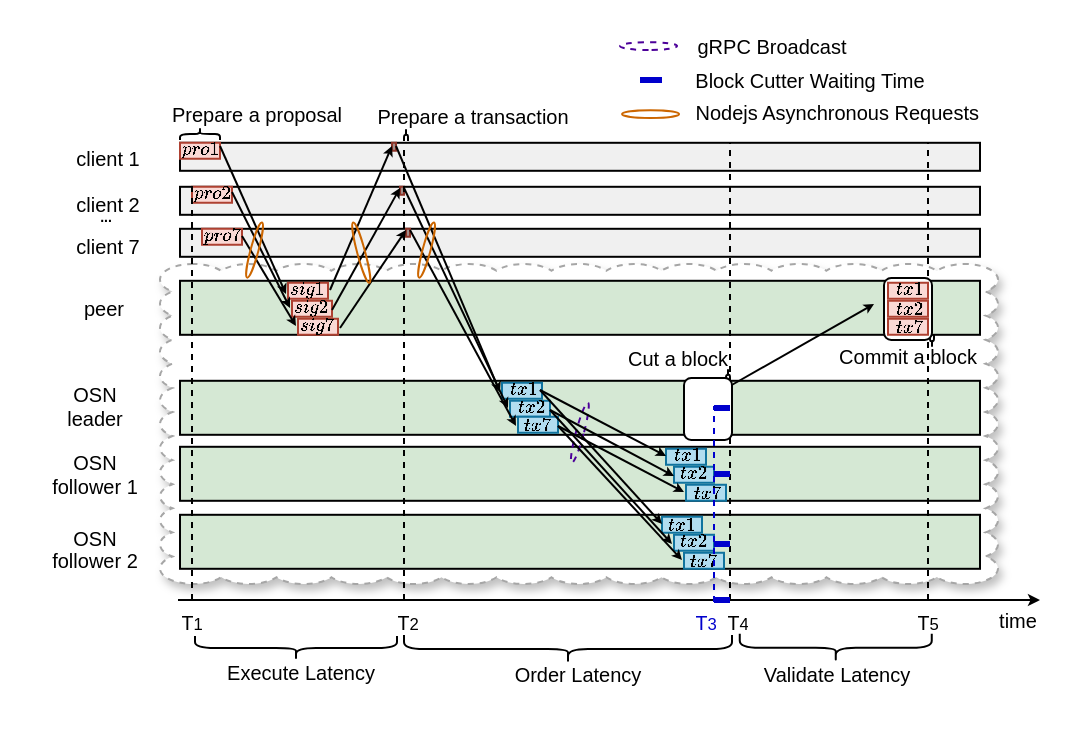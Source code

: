 <mxfile version="20.6.2" type="device"><diagram id="0vhZ1a2vEWbwYD3_x5Hq" name="第 1 页"><mxGraphModel dx="573" dy="351" grid="1" gridSize="10" guides="1" tooltips="1" connect="1" arrows="1" fold="1" page="1" pageScale="1" pageWidth="827" pageHeight="1169" math="1" shadow="0"><root><mxCell id="0"/><mxCell id="1" parent="0"/><mxCell id="FMVHNKBBkChkBREBz5Vj-9" value="&lt;font style=&quot;font-size: 8px;&quot;&gt;$$tx2$$&lt;/font&gt;" style="text;html=1;strokeColor=#82b366;fillColor=#d5e8d4;align=center;verticalAlign=middle;whiteSpace=wrap;rounded=0;" parent="1" vertex="1"><mxGeometry x="485.25" y="242" width="60" height="22" as="geometry"/></mxCell><mxCell id="48xOUsyUoS7SO47N31Tx-1" value="" style="whiteSpace=wrap;html=1;shape=mxgraph.basic.cloud_rect;gradientColor=none;strokeColor=#A6A6A6;shadow=1;dashed=1;" parent="1" vertex="1"><mxGeometry x="161" y="230" width="419" height="160" as="geometry"/></mxCell><mxCell id="Ra1UkYBC7Bc8kQ_S5JcI-41" value="" style="rounded=0;whiteSpace=wrap;html=1;strokeWidth=1;fillColor=#D5E8D4;strokeColor=#000000;" parent="1" vertex="1"><mxGeometry x="171" y="355.4" width="400" height="27" as="geometry"/></mxCell><mxCell id="Ra1UkYBC7Bc8kQ_S5JcI-40" value="" style="rounded=0;whiteSpace=wrap;html=1;strokeWidth=1;fillColor=#D5E8D4;strokeColor=#000000;" parent="1" vertex="1"><mxGeometry x="171" y="321.4" width="400" height="27" as="geometry"/></mxCell><mxCell id="Ra1UkYBC7Bc8kQ_S5JcI-18" value="" style="rounded=0;whiteSpace=wrap;html=1;strokeWidth=1;fillColor=#D5E8D4;strokeColor=#000000;" parent="1" vertex="1"><mxGeometry x="171" y="288.4" width="400" height="27" as="geometry"/></mxCell><mxCell id="Ra1UkYBC7Bc8kQ_S5JcI-5" value="" style="rounded=0;whiteSpace=wrap;html=1;strokeWidth=1;fillColor=#D5E8D4;strokeColor=#000000;" parent="1" vertex="1"><mxGeometry x="171" y="238.4" width="400" height="27" as="geometry"/></mxCell><mxCell id="Ra1UkYBC7Bc8kQ_S5JcI-1" value="" style="rounded=0;whiteSpace=wrap;html=1;strokeWidth=1;fillColor=#F0F0F0;strokeColor=#000000;" parent="1" vertex="1"><mxGeometry x="171" y="191.4" width="400" height="14" as="geometry"/></mxCell><mxCell id="Trnzre_r4BiW6Tw0E5rN-12" value="" style="rounded=0;whiteSpace=wrap;html=1;strokeWidth=1;fillColor=#F0F0F0;strokeColor=#000000;" parent="1" vertex="1"><mxGeometry x="171" y="169.4" width="400" height="14" as="geometry"/></mxCell><mxCell id="Trnzre_r4BiW6Tw0E5rN-16" value="&lt;font style=&quot;font-size: 7px;&quot;&gt;&lt;b&gt;...&lt;/b&gt;&lt;/font&gt;" style="text;html=1;strokeColor=none;fillColor=none;align=center;verticalAlign=middle;whiteSpace=wrap;rounded=0;" parent="1" vertex="1"><mxGeometry x="104" y="190" width="60" height="30" as="geometry"/></mxCell><mxCell id="Trnzre_r4BiW6Tw0E5rN-30" value="" style="shape=curlyBracket;whiteSpace=wrap;html=1;rounded=1;flipH=1;rotation=-90;" parent="1" vertex="1"><mxGeometry x="178" y="155" width="6" height="20" as="geometry"/></mxCell><mxCell id="Trnzre_r4BiW6Tw0E5rN-31" value="&lt;h6 style=&quot;font-size: 10px;&quot;&gt;&lt;span style=&quot;font-weight: normal;&quot;&gt;&lt;font style=&quot;font-size: 10px; line-height: 0.2;&quot;&gt;Prepare a&amp;nbsp;&lt;/font&gt;proposal&lt;/span&gt;&lt;/h6&gt;" style="text;html=1;strokeColor=none;fillColor=none;align=center;verticalAlign=middle;whiteSpace=wrap;rounded=0;" parent="1" vertex="1"><mxGeometry x="160" y="127.33" width="99" height="55" as="geometry"/></mxCell><mxCell id="Trnzre_r4BiW6Tw0E5rN-66" value="" style="shape=curlyBracket;whiteSpace=wrap;html=1;rounded=1;flipH=1;rotation=-90;" parent="1" vertex="1"><mxGeometry x="281" y="164.5" width="6" height="2" as="geometry"/></mxCell><mxCell id="Trnzre_r4BiW6Tw0E5rN-67" value="&lt;h6 style=&quot;font-size: 10px;&quot;&gt;&lt;span style=&quot;font-weight: normal;&quot;&gt;&lt;font style=&quot;font-size: 10px; line-height: 0.2;&quot;&gt;Prepare a&amp;nbsp;&lt;/font&gt;transaction&lt;/span&gt;&lt;/h6&gt;" style="text;html=1;strokeColor=none;fillColor=none;align=center;verticalAlign=middle;whiteSpace=wrap;rounded=0;" parent="1" vertex="1"><mxGeometry x="264.25" y="128" width="106.75" height="55" as="geometry"/></mxCell><mxCell id="Trnzre_r4BiW6Tw0E5rN-113" value="" style="verticalLabelPosition=bottom;verticalAlign=top;html=1;shape=mxgraph.basic.rect;fillColor2=none;strokeWidth=1;size=20;indent=5;fontSize=7;fillColor=#fad9d5;strokeColor=#ae4132;" parent="1" vertex="1"><mxGeometry x="171" y="169.33" width="20" height="8" as="geometry"/></mxCell><mxCell id="Trnzre_r4BiW6Tw0E5rN-139" value="" style="verticalLabelPosition=bottom;verticalAlign=top;html=1;shape=mxgraph.basic.rect;fillColor2=none;strokeWidth=1;size=20;indent=5;fontSize=7;fillColor=#A38E8B;strokeColor=#8C3428;" parent="1" vertex="1"><mxGeometry x="277" y="169.33" width="2" height="4" as="geometry"/></mxCell><mxCell id="Trnzre_r4BiW6Tw0E5rN-186" value="" style="strokeWidth=1;html=1;shape=mxgraph.flowchart.start_1;whiteSpace=wrap;labelBackgroundColor=none;fontSize=5;fillColor=none;rotation=90;strokeColor=#CC6600;fontStyle=1" parent="1" vertex="1"><mxGeometry x="404.31" y="140.79" width="3.94" height="28.51" as="geometry"/></mxCell><mxCell id="Trnzre_r4BiW6Tw0E5rN-187" value="&lt;h6 style=&quot;&quot;&gt;&lt;font style=&quot;line-height: 0.2; font-weight: normal; font-size: 10px;&quot;&gt;Nodejs Asynchronous Requests&amp;nbsp;&lt;/font&gt;&lt;/h6&gt;" style="text;html=1;strokeColor=none;fillColor=none;align=center;verticalAlign=middle;whiteSpace=wrap;rounded=0;" parent="1" vertex="1"><mxGeometry x="426.25" y="127" width="149.75" height="55" as="geometry"/></mxCell><mxCell id="Trnzre_r4BiW6Tw0E5rN-189" value="" style="strokeWidth=1;html=1;shape=mxgraph.flowchart.start_1;whiteSpace=wrap;labelBackgroundColor=none;fontSize=5;fillColor=none;rotation=90;dashed=1;strokeColor=#4C0099;fontStyle=1" parent="1" vertex="1"><mxGeometry x="403.31" y="106.79" width="3.94" height="28.51" as="geometry"/></mxCell><mxCell id="Trnzre_r4BiW6Tw0E5rN-190" value="&lt;h6 style=&quot;&quot;&gt;&lt;font style=&quot;line-height: 0.2; font-weight: normal; font-size: 10px;&quot;&gt;gRPC Broadcast&lt;/font&gt;&lt;/h6&gt;" style="text;html=1;strokeColor=none;fillColor=none;align=center;verticalAlign=middle;whiteSpace=wrap;rounded=0;" parent="1" vertex="1"><mxGeometry x="410.25" y="106" width="113.75" height="32" as="geometry"/></mxCell><mxCell id="Trnzre_r4BiW6Tw0E5rN-220" value="&lt;h6 style=&quot;&quot;&gt;&lt;font style=&quot;font-weight: normal; font-size: 10px;&quot;&gt;client 1&lt;/font&gt;&lt;/h6&gt;" style="text;html=1;strokeColor=none;fillColor=none;align=center;verticalAlign=middle;whiteSpace=wrap;rounded=0;" parent="1" vertex="1"><mxGeometry x="105.25" y="149" width="60" height="55" as="geometry"/></mxCell><mxCell id="Trnzre_r4BiW6Tw0E5rN-232" value="" style="shape=curlyBracket;whiteSpace=wrap;html=1;rounded=1;flipH=0;rotation=-90;flipV=1;" parent="1" vertex="1"><mxGeometry x="544" y="267.5" width="6" height="2" as="geometry"/></mxCell><mxCell id="Trnzre_r4BiW6Tw0E5rN-237" value="&lt;h6 style=&quot;&quot;&gt;&lt;font style=&quot;font-size: 10px; font-weight: normal;&quot;&gt;time&lt;/font&gt;&lt;/h6&gt;" style="text;html=1;strokeColor=none;fillColor=none;align=center;verticalAlign=middle;whiteSpace=wrap;rounded=0;" parent="1" vertex="1"><mxGeometry x="560" y="380" width="60" height="55" as="geometry"/></mxCell><mxCell id="Trnzre_r4BiW6Tw0E5rN-258" value="" style="shape=curlyBracket;whiteSpace=wrap;html=1;rounded=1;flipH=1;rotation=90;" parent="1" vertex="1"><mxGeometry x="223" y="371.45" width="12" height="101" as="geometry"/></mxCell><mxCell id="Trnzre_r4BiW6Tw0E5rN-263" value="&lt;h6 style=&quot;&quot;&gt;&lt;span style=&quot;font-weight: 400;&quot;&gt;&lt;font style=&quot;font-size: 10px;&quot;&gt;Execute Latency&lt;/font&gt;&lt;/span&gt;&lt;/h6&gt;" style="text;html=1;strokeColor=none;fillColor=none;align=center;verticalAlign=middle;whiteSpace=wrap;rounded=0;" parent="1" vertex="1"><mxGeometry x="189" y="406" width="85" height="55" as="geometry"/></mxCell><mxCell id="Trnzre_r4BiW6Tw0E5rN-264" value="" style="shape=curlyBracket;whiteSpace=wrap;html=1;rounded=1;flipH=1;rotation=90;" parent="1" vertex="1"><mxGeometry x="358" y="340.5" width="14" height="164" as="geometry"/></mxCell><UserObject label="&lt;font style=&quot;&quot;&gt;&lt;span style=&quot;font-size: 10px;&quot;&gt;T&lt;/span&gt;&lt;span style=&quot;font-size: 8.333px;&quot;&gt;2&lt;/span&gt;&lt;/font&gt;" placeholders="1" name="Variable" id="Trnzre_r4BiW6Tw0E5rN-265"><mxCell style="text;html=1;strokeColor=none;fillColor=none;align=center;verticalAlign=middle;whiteSpace=wrap;overflow=hidden;dashed=1;labelBackgroundColor=none;fontSize=5;fontColor=#000000;" parent="1" vertex="1"><mxGeometry x="245" y="399" width="80" height="20" as="geometry"/></mxCell></UserObject><mxCell id="Trnzre_r4BiW6Tw0E5rN-266" value="&lt;h6 style=&quot;&quot;&gt;&lt;font size=&quot;1&quot; style=&quot;&quot;&gt;&lt;span style=&quot;font-weight: normal;&quot;&gt;Order Latency&lt;/span&gt;&lt;/font&gt;&lt;/h6&gt;" style="text;html=1;strokeColor=none;fillColor=none;align=center;verticalAlign=middle;whiteSpace=wrap;rounded=0;" parent="1" vertex="1"><mxGeometry x="328.25" y="407" width="83.75" height="55" as="geometry"/></mxCell><mxCell id="Trnzre_r4BiW6Tw0E5rN-268" value="&lt;h6 style=&quot;&quot;&gt;&lt;font size=&quot;1&quot; style=&quot;&quot;&gt;&lt;span style=&quot;font-weight: normal;&quot;&gt;Validate Latency&lt;/span&gt;&lt;/font&gt;&lt;/h6&gt;" style="text;html=1;strokeColor=none;fillColor=none;align=center;verticalAlign=middle;whiteSpace=wrap;rounded=0;" parent="1" vertex="1"><mxGeometry x="457.25" y="407" width="84.75" height="55" as="geometry"/></mxCell><mxCell id="vXWSQ5Rv11uB9TsXxkIm-35" value="" style="verticalLabelPosition=bottom;verticalAlign=top;html=1;shape=mxgraph.basic.rect;fillColor2=none;strokeWidth=1;size=20;indent=5;fontSize=7;fillColor=#A38E8B;strokeColor=#8C3428;" parent="1" vertex="1"><mxGeometry x="281" y="191.33" width="2" height="4" as="geometry"/></mxCell><mxCell id="vXWSQ5Rv11uB9TsXxkIm-41" value="&lt;h6 style=&quot;&quot;&gt;&lt;font style=&quot;font-weight: normal; font-size: 10px;&quot;&gt;OSN&lt;/font&gt;&lt;/h6&gt;" style="text;html=1;strokeColor=none;fillColor=none;align=center;verticalAlign=middle;whiteSpace=wrap;rounded=0;" parent="1" vertex="1"><mxGeometry x="81" y="267" width="95.25" height="55" as="geometry"/></mxCell><mxCell id="vXWSQ5Rv11uB9TsXxkIm-64" value="" style="endArrow=classic;html=1;rounded=0;fontSize=7;strokeColor=#000000;strokeWidth=1;endSize=3;startSize=3;" parent="1" edge="1"><mxGeometry width="50" height="50" relative="1" as="geometry"><mxPoint x="170" y="398" as="sourcePoint"/><mxPoint x="601" y="398" as="targetPoint"/></mxGeometry></mxCell><mxCell id="vXWSQ5Rv11uB9TsXxkIm-80" value="" style="shape=curlyBracket;whiteSpace=wrap;html=1;rounded=1;flipH=1;rotation=-90;" parent="1" vertex="1"><mxGeometry x="442" y="284.5" width="6" height="2" as="geometry"/></mxCell><UserObject label="&lt;font style=&quot;&quot;&gt;&lt;span style=&quot;font-size: 10px;&quot;&gt;T&lt;/span&gt;&lt;span style=&quot;font-size: 8.333px;&quot;&gt;1&lt;/span&gt;&lt;/font&gt;" placeholders="1" name="Variable" id="vXWSQ5Rv11uB9TsXxkIm-89"><mxCell style="text;html=1;strokeColor=none;fillColor=none;align=center;verticalAlign=middle;whiteSpace=wrap;overflow=hidden;dashed=1;labelBackgroundColor=none;fontSize=5;fontColor=#000000;" parent="1" vertex="1"><mxGeometry x="137" y="399" width="80" height="20" as="geometry"/></mxCell></UserObject><mxCell id="vXWSQ5Rv11uB9TsXxkIm-90" value="" style="strokeWidth=1;html=1;shape=mxgraph.flowchart.start_1;whiteSpace=wrap;labelBackgroundColor=none;fontSize=5;fillColor=none;rotation=15;dashed=1;strokeColor=#4C0099;" parent="1" vertex="1"><mxGeometry x="368.96" y="298.74" width="3.94" height="31.21" as="geometry"/></mxCell><mxCell id="Ra1UkYBC7Bc8kQ_S5JcI-2" value="" style="rounded=0;whiteSpace=wrap;html=1;strokeWidth=1;fillColor=#F0F0F0;strokeColor=#000000;" parent="1" vertex="1"><mxGeometry x="171" y="212.4" width="400" height="14" as="geometry"/></mxCell><mxCell id="Ra1UkYBC7Bc8kQ_S5JcI-3" value="" style="verticalLabelPosition=bottom;verticalAlign=top;html=1;shape=mxgraph.basic.rect;fillColor2=none;strokeWidth=1;size=20;indent=5;fontSize=7;fillColor=#fad9d5;strokeColor=#ae4132;" parent="1" vertex="1"><mxGeometry x="177" y="191.33" width="20" height="8" as="geometry"/></mxCell><mxCell id="Ra1UkYBC7Bc8kQ_S5JcI-4" value="" style="verticalLabelPosition=bottom;verticalAlign=top;html=1;shape=mxgraph.basic.rect;fillColor2=none;strokeWidth=1;size=20;indent=5;fontSize=7;fillColor=#fad9d5;strokeColor=#ae4132;" parent="1" vertex="1"><mxGeometry x="182" y="212.33" width="20" height="8" as="geometry"/></mxCell><mxCell id="Ra1UkYBC7Bc8kQ_S5JcI-8" value="&lt;h6 style=&quot;&quot;&gt;&lt;font style=&quot;font-weight: normal; font-size: 10px;&quot;&gt;client 2&lt;/font&gt;&lt;/h6&gt;" style="text;html=1;strokeColor=none;fillColor=none;align=center;verticalAlign=middle;whiteSpace=wrap;rounded=0;" parent="1" vertex="1"><mxGeometry x="105.25" y="172" width="60" height="55" as="geometry"/></mxCell><mxCell id="Ra1UkYBC7Bc8kQ_S5JcI-9" value="&lt;h6 style=&quot;&quot;&gt;&lt;font style=&quot;font-weight: normal; font-size: 10px;&quot;&gt;client 7&lt;/font&gt;&lt;/h6&gt;" style="text;html=1;strokeColor=none;fillColor=none;align=center;verticalAlign=middle;whiteSpace=wrap;rounded=0;" parent="1" vertex="1"><mxGeometry x="105.25" y="193" width="60" height="55" as="geometry"/></mxCell><mxCell id="Trnzre_r4BiW6Tw0E5rN-50" value="" style="endArrow=classic;html=1;rounded=0;fontSize=1;fontColor=#000000;strokeColor=#000000;strokeWidth=1;endSize=2;startSize=2;jumpSize=3;" parent="1" edge="1"><mxGeometry width="50" height="50" relative="1" as="geometry"><mxPoint x="191" y="171" as="sourcePoint"/><mxPoint x="224" y="245" as="targetPoint"/></mxGeometry></mxCell><mxCell id="Ra1UkYBC7Bc8kQ_S5JcI-10" value="&lt;h6 style=&quot;&quot;&gt;&lt;font style=&quot;font-weight: normal; font-size: 10px;&quot;&gt;peer&lt;/font&gt;&lt;/h6&gt;" style="text;html=1;strokeColor=none;fillColor=none;align=center;verticalAlign=middle;whiteSpace=wrap;rounded=0;" parent="1" vertex="1"><mxGeometry x="103.25" y="224" width="60" height="55" as="geometry"/></mxCell><mxCell id="Ra1UkYBC7Bc8kQ_S5JcI-11" value="" style="verticalLabelPosition=bottom;verticalAlign=top;html=1;shape=mxgraph.basic.rect;fillColor2=none;strokeWidth=1;size=20;indent=5;fontSize=7;fillColor=#fad9d5;strokeColor=#ae4132;" parent="1" vertex="1"><mxGeometry x="225" y="239.33" width="20" height="8" as="geometry"/></mxCell><mxCell id="Ra1UkYBC7Bc8kQ_S5JcI-12" value="" style="verticalLabelPosition=bottom;verticalAlign=top;html=1;shape=mxgraph.basic.rect;fillColor2=none;strokeWidth=1;size=20;indent=5;fontSize=7;fillColor=#fad9d5;strokeColor=#ae4132;" parent="1" vertex="1"><mxGeometry x="227" y="248.33" width="20" height="8" as="geometry"/></mxCell><mxCell id="Ra1UkYBC7Bc8kQ_S5JcI-13" value="" style="verticalLabelPosition=bottom;verticalAlign=top;html=1;shape=mxgraph.basic.rect;fillColor2=none;strokeWidth=1;size=20;indent=5;fontSize=7;fillColor=#fad9d5;strokeColor=#ae4132;" parent="1" vertex="1"><mxGeometry x="230" y="257.33" width="20" height="8" as="geometry"/></mxCell><mxCell id="Ra1UkYBC7Bc8kQ_S5JcI-14" value="&lt;font style=&quot;font-size: 8px;&quot;&gt;$$sig7$$&lt;/font&gt;" style="text;html=1;strokeColor=none;fillColor=none;align=center;verticalAlign=middle;whiteSpace=wrap;rounded=0;fontColor=#000000;" parent="1" vertex="1"><mxGeometry x="210.25" y="250" width="60" height="22" as="geometry"/></mxCell><mxCell id="Ra1UkYBC7Bc8kQ_S5JcI-16" value="" style="endArrow=classic;html=1;rounded=0;fontSize=1;fontColor=#000000;strokeColor=#000000;strokeWidth=1;endSize=2;startSize=2;jumpSize=3;" parent="1" edge="1"><mxGeometry width="50" height="50" relative="1" as="geometry"><mxPoint x="197" y="194" as="sourcePoint"/><mxPoint x="226" y="252" as="targetPoint"/></mxGeometry></mxCell><mxCell id="Ra1UkYBC7Bc8kQ_S5JcI-17" value="" style="endArrow=classic;html=1;rounded=0;fontSize=1;fontColor=#000000;strokeColor=#000000;strokeWidth=1;endSize=2;startSize=2;jumpSize=3;" parent="1" edge="1"><mxGeometry width="50" height="50" relative="1" as="geometry"><mxPoint x="202" y="216.0" as="sourcePoint"/><mxPoint x="229" y="261" as="targetPoint"/></mxGeometry></mxCell><mxCell id="Ra1UkYBC7Bc8kQ_S5JcI-19" value="" style="endArrow=classic;html=1;rounded=0;fontSize=1;fontColor=#000000;strokeColor=#000000;strokeWidth=1;endSize=2;startSize=2;jumpSize=3;" parent="1" edge="1"><mxGeometry width="50" height="50" relative="1" as="geometry"><mxPoint x="246" y="243" as="sourcePoint"/><mxPoint x="277" y="171" as="targetPoint"/></mxGeometry></mxCell><mxCell id="Ra1UkYBC7Bc8kQ_S5JcI-20" value="" style="verticalLabelPosition=bottom;verticalAlign=top;html=1;shape=mxgraph.basic.rect;fillColor2=none;strokeWidth=1;size=20;indent=5;fontSize=7;fillColor=#A38E8B;strokeColor=#8C3428;" parent="1" vertex="1"><mxGeometry x="284" y="212.33" width="2" height="4" as="geometry"/></mxCell><mxCell id="Ra1UkYBC7Bc8kQ_S5JcI-21" value="" style="endArrow=classic;html=1;rounded=0;fontSize=1;fontColor=#000000;strokeColor=#000000;strokeWidth=1;endSize=2;startSize=2;jumpSize=3;" parent="1" edge="1"><mxGeometry width="50" height="50" relative="1" as="geometry"><mxPoint x="247" y="253" as="sourcePoint"/><mxPoint x="281" y="192" as="targetPoint"/></mxGeometry></mxCell><mxCell id="Ra1UkYBC7Bc8kQ_S5JcI-22" value="" style="endArrow=classic;html=1;rounded=0;fontSize=1;fontColor=#000000;strokeColor=#000000;strokeWidth=1;endSize=2;startSize=2;jumpSize=3;" parent="1" edge="1"><mxGeometry width="50" height="50" relative="1" as="geometry"><mxPoint x="251" y="262" as="sourcePoint"/><mxPoint x="284" y="213" as="targetPoint"/></mxGeometry></mxCell><mxCell id="Ra1UkYBC7Bc8kQ_S5JcI-31" value="" style="verticalLabelPosition=bottom;verticalAlign=top;html=1;shape=mxgraph.basic.rect;fillColor2=none;strokeWidth=1;size=20;indent=5;fontSize=7;fillColor=#b1ddf0;strokeColor=#10739e;" parent="1" vertex="1"><mxGeometry x="332" y="289.33" width="20" height="8" as="geometry"/></mxCell><mxCell id="Ra1UkYBC7Bc8kQ_S5JcI-32" value="" style="verticalLabelPosition=bottom;verticalAlign=top;html=1;shape=mxgraph.basic.rect;fillColor2=none;strokeWidth=1;size=20;indent=5;fontSize=7;fillColor=#b1ddf0;strokeColor=#10739e;" parent="1" vertex="1"><mxGeometry x="336" y="298.33" width="20" height="8" as="geometry"/></mxCell><mxCell id="Ra1UkYBC7Bc8kQ_S5JcI-33" value="" style="verticalLabelPosition=bottom;verticalAlign=top;html=1;shape=mxgraph.basic.rect;fillColor2=none;strokeWidth=1;size=20;indent=5;fontSize=7;fillColor=#b1ddf0;strokeColor=#10739e;" parent="1" vertex="1"><mxGeometry x="340" y="306.33" width="20" height="8" as="geometry"/></mxCell><mxCell id="Trnzre_r4BiW6Tw0E5rN-152" value="" style="endArrow=classic;html=1;rounded=0;fontSize=1;fontColor=#000000;strokeColor=#000000;strokeWidth=1;endSize=2;startSize=2;jumpSize=3;" parent="1" edge="1"><mxGeometry width="50" height="50" relative="1" as="geometry"><mxPoint x="279" y="171" as="sourcePoint"/><mxPoint x="331" y="294" as="targetPoint"/></mxGeometry></mxCell><mxCell id="Ra1UkYBC7Bc8kQ_S5JcI-34" value="" style="endArrow=classic;html=1;rounded=0;fontSize=1;fontColor=#000000;strokeColor=#000000;strokeWidth=1;endSize=2;startSize=2;jumpSize=3;" parent="1" edge="1"><mxGeometry width="50" height="50" relative="1" as="geometry"><mxPoint x="283" y="192" as="sourcePoint"/><mxPoint x="335" y="302" as="targetPoint"/></mxGeometry></mxCell><mxCell id="Ra1UkYBC7Bc8kQ_S5JcI-35" value="" style="endArrow=classic;html=1;rounded=0;fontSize=1;fontColor=#000000;strokeColor=#000000;strokeWidth=1;endSize=2;startSize=2;jumpSize=3;" parent="1" edge="1"><mxGeometry width="50" height="50" relative="1" as="geometry"><mxPoint x="286" y="213" as="sourcePoint"/><mxPoint x="339" y="311" as="targetPoint"/></mxGeometry></mxCell><mxCell id="Ra1UkYBC7Bc8kQ_S5JcI-43" value="" style="verticalLabelPosition=bottom;verticalAlign=top;html=1;shape=mxgraph.basic.rect;fillColor2=none;strokeWidth=1;size=20;indent=5;fontSize=7;fillColor=#b1ddf0;strokeColor=#10739e;" parent="1" vertex="1"><mxGeometry x="414" y="322.33" width="20" height="8" as="geometry"/></mxCell><mxCell id="Ra1UkYBC7Bc8kQ_S5JcI-44" value="" style="verticalLabelPosition=bottom;verticalAlign=top;html=1;shape=mxgraph.basic.rect;fillColor2=none;strokeWidth=1;size=20;indent=5;fontSize=7;fillColor=#b1ddf0;strokeColor=#10739e;" parent="1" vertex="1"><mxGeometry x="418" y="331.33" width="20" height="8" as="geometry"/></mxCell><mxCell id="Ra1UkYBC7Bc8kQ_S5JcI-45" value="" style="verticalLabelPosition=bottom;verticalAlign=top;html=1;shape=mxgraph.basic.rect;fillColor2=none;strokeWidth=1;size=20;indent=5;fontSize=7;fillColor=#b1ddf0;strokeColor=#10739e;" parent="1" vertex="1"><mxGeometry x="424" y="340.33" width="20" height="8" as="geometry"/></mxCell><mxCell id="Ra1UkYBC7Bc8kQ_S5JcI-47" value="" style="verticalLabelPosition=bottom;verticalAlign=top;html=1;shape=mxgraph.basic.rect;fillColor2=none;strokeWidth=1;size=20;indent=5;fontSize=7;fillColor=#b1ddf0;strokeColor=#10739e;" parent="1" vertex="1"><mxGeometry x="412" y="356.33" width="20" height="8" as="geometry"/></mxCell><mxCell id="Ra1UkYBC7Bc8kQ_S5JcI-48" value="" style="verticalLabelPosition=bottom;verticalAlign=top;html=1;shape=mxgraph.basic.rect;fillColor2=none;strokeWidth=1;size=20;indent=5;fontSize=7;fillColor=#b1ddf0;strokeColor=#10739e;" parent="1" vertex="1"><mxGeometry x="418" y="365.33" width="20" height="8" as="geometry"/></mxCell><mxCell id="Ra1UkYBC7Bc8kQ_S5JcI-49" value="" style="verticalLabelPosition=bottom;verticalAlign=top;html=1;shape=mxgraph.basic.rect;fillColor2=none;strokeWidth=1;size=20;indent=5;fontSize=7;fillColor=#b1ddf0;strokeColor=#10739e;" parent="1" vertex="1"><mxGeometry x="423" y="374.33" width="20" height="8" as="geometry"/></mxCell><mxCell id="vXWSQ5Rv11uB9TsXxkIm-65" value="" style="endArrow=classic;html=1;rounded=0;fontSize=1;fontColor=#000000;strokeColor=#000000;strokeWidth=1;endSize=2;startSize=2;jumpSize=3;" parent="1" edge="1"><mxGeometry width="50" height="50" relative="1" as="geometry"><mxPoint x="351" y="293.0" as="sourcePoint"/><mxPoint x="414" y="326" as="targetPoint"/></mxGeometry></mxCell><mxCell id="Ra1UkYBC7Bc8kQ_S5JcI-50" value="" style="endArrow=classic;html=1;rounded=0;fontSize=1;fontColor=#000000;strokeColor=#000000;strokeWidth=1;endSize=2;startSize=2;jumpSize=3;" parent="1" edge="1"><mxGeometry width="50" height="50" relative="1" as="geometry"><mxPoint x="351" y="293.0" as="sourcePoint"/><mxPoint x="412" y="360" as="targetPoint"/></mxGeometry></mxCell><mxCell id="Ra1UkYBC7Bc8kQ_S5JcI-51" value="" style="endArrow=classic;html=1;rounded=0;fontSize=1;fontColor=#000000;strokeColor=#000000;strokeWidth=1;endSize=2;startSize=2;jumpSize=3;" parent="1" edge="1"><mxGeometry width="50" height="50" relative="1" as="geometry"><mxPoint x="356" y="303.0" as="sourcePoint"/><mxPoint x="418" y="336" as="targetPoint"/></mxGeometry></mxCell><mxCell id="Ra1UkYBC7Bc8kQ_S5JcI-52" value="" style="endArrow=classic;html=1;rounded=0;fontSize=1;fontColor=#000000;strokeColor=#000000;strokeWidth=1;endSize=2;startSize=2;jumpSize=3;" parent="1" edge="1"><mxGeometry width="50" height="50" relative="1" as="geometry"><mxPoint x="356" y="303.0" as="sourcePoint"/><mxPoint x="417" y="370" as="targetPoint"/></mxGeometry></mxCell><mxCell id="Ra1UkYBC7Bc8kQ_S5JcI-53" value="" style="endArrow=classic;html=1;rounded=0;fontSize=1;fontColor=#000000;strokeColor=#000000;strokeWidth=1;endSize=2;startSize=2;jumpSize=3;" parent="1" edge="1"><mxGeometry width="50" height="50" relative="1" as="geometry"><mxPoint x="360" y="311.0" as="sourcePoint"/><mxPoint x="423" y="344" as="targetPoint"/></mxGeometry></mxCell><mxCell id="Ra1UkYBC7Bc8kQ_S5JcI-54" value="" style="endArrow=classic;html=1;rounded=0;fontSize=1;fontColor=#000000;strokeColor=#000000;strokeWidth=1;endSize=2;startSize=2;jumpSize=3;" parent="1" edge="1"><mxGeometry width="50" height="50" relative="1" as="geometry"><mxPoint x="360" y="311.0" as="sourcePoint"/><mxPoint x="422" y="378" as="targetPoint"/></mxGeometry></mxCell><mxCell id="Ra1UkYBC7Bc8kQ_S5JcI-62" value="" style="verticalLabelPosition=bottom;verticalAlign=top;html=1;shape=mxgraph.basic.rect;fillColor2=none;strokeWidth=1;size=20;indent=5;fontSize=7;fillColor=#f5f5f5;strokeColor=#666666;fontColor=#333333;" parent="1" vertex="1"><mxGeometry x="530" y="239.33" width="15" height="26" as="geometry"/></mxCell><mxCell id="vXWSQ5Rv11uB9TsXxkIm-88" value="" style="endArrow=classic;html=1;rounded=0;fontSize=1;fontColor=#000000;strokeColor=#000000;strokeWidth=1;endSize=2;startSize=2;jumpSize=3;" parent="1" edge="1"><mxGeometry width="50" height="50" relative="1" as="geometry"><mxPoint x="446" y="291" as="sourcePoint"/><mxPoint x="518" y="250" as="targetPoint"/></mxGeometry></mxCell><mxCell id="Ra1UkYBC7Bc8kQ_S5JcI-63" value="" style="shape=curlyBracket;whiteSpace=wrap;html=1;rounded=1;flipH=1;rotation=90;" parent="1" vertex="1"><mxGeometry x="491.88" y="373.88" width="14" height="96" as="geometry"/></mxCell><mxCell id="Ra1UkYBC7Bc8kQ_S5JcI-64" value="&lt;font style=&quot;font-size: 8px;&quot;&gt;$$pro1$$&lt;/font&gt;" style="text;html=1;strokeColor=none;fillColor=none;align=center;verticalAlign=middle;whiteSpace=wrap;rounded=0;fontColor=#000000;" parent="1" vertex="1"><mxGeometry x="151.25" y="162" width="60" height="22" as="geometry"/></mxCell><mxCell id="Ra1UkYBC7Bc8kQ_S5JcI-65" value="&lt;font style=&quot;font-size: 8px;&quot;&gt;$$pro2$$&lt;/font&gt;" style="text;html=1;strokeColor=none;fillColor=none;align=center;verticalAlign=middle;whiteSpace=wrap;rounded=0;fontColor=#000000;" parent="1" vertex="1"><mxGeometry x="157.25" y="184" width="60" height="22" as="geometry"/></mxCell><mxCell id="vXWSQ5Rv11uB9TsXxkIm-3" value="&lt;font style=&quot;font-size: 8px;&quot;&gt;$$pro7$$&lt;/font&gt;" style="text;html=1;strokeColor=none;fillColor=none;align=center;verticalAlign=middle;whiteSpace=wrap;rounded=0;fontColor=#000000;" parent="1" vertex="1"><mxGeometry x="162.25" y="205" width="60" height="22" as="geometry"/></mxCell><mxCell id="Ra1UkYBC7Bc8kQ_S5JcI-66" value="&lt;font style=&quot;font-size: 8px;&quot;&gt;$$sig1$$&lt;/font&gt;" style="text;html=1;strokeColor=none;fillColor=none;align=center;verticalAlign=middle;whiteSpace=wrap;rounded=0;fontColor=#000000;" parent="1" vertex="1"><mxGeometry x="205.25" y="232" width="60" height="22" as="geometry"/></mxCell><mxCell id="Ra1UkYBC7Bc8kQ_S5JcI-67" value="&lt;font style=&quot;font-size: 8px;&quot;&gt;$$sig2$$&lt;/font&gt;" style="text;html=1;strokeColor=none;fillColor=none;align=center;verticalAlign=middle;whiteSpace=wrap;rounded=0;fontColor=#000000;" parent="1" vertex="1"><mxGeometry x="207.25" y="241" width="60" height="22" as="geometry"/></mxCell><mxCell id="Ra1UkYBC7Bc8kQ_S5JcI-69" value="&lt;font style=&quot;font-size: 8px;&quot;&gt;$$tx1$$&lt;/font&gt;" style="text;html=1;strokeColor=none;fillColor=none;align=center;verticalAlign=middle;whiteSpace=wrap;rounded=0;fontColor=#000000;" parent="1" vertex="1"><mxGeometry x="313.25" y="282" width="60" height="22" as="geometry"/></mxCell><mxCell id="Ra1UkYBC7Bc8kQ_S5JcI-70" value="&lt;font style=&quot;font-size: 8px;&quot;&gt;$$tx2$$&lt;/font&gt;" style="text;html=1;strokeColor=none;fillColor=none;align=center;verticalAlign=middle;whiteSpace=wrap;rounded=0;fontColor=#000000;" parent="1" vertex="1"><mxGeometry x="317.25" y="291" width="60" height="22" as="geometry"/></mxCell><mxCell id="Ra1UkYBC7Bc8kQ_S5JcI-71" value="&lt;font style=&quot;font-size: 8px;&quot;&gt;$$tx7$$&lt;/font&gt;" style="text;html=1;strokeColor=none;fillColor=none;align=center;verticalAlign=middle;whiteSpace=wrap;rounded=0;fontColor=#000000;" parent="1" vertex="1"><mxGeometry x="320.25" y="300" width="60" height="22" as="geometry"/></mxCell><mxCell id="Ra1UkYBC7Bc8kQ_S5JcI-72" value="&lt;font style=&quot;font-size: 8px;&quot;&gt;$$tx1$$&lt;/font&gt;" style="text;html=1;strokeColor=none;fillColor=none;align=center;verticalAlign=middle;whiteSpace=wrap;rounded=0;fontColor=#000000;" parent="1" vertex="1"><mxGeometry x="392.25" y="350" width="60" height="22" as="geometry"/></mxCell><mxCell id="Ra1UkYBC7Bc8kQ_S5JcI-73" value="&lt;font style=&quot;font-size: 8px;&quot;&gt;$$tx1$$&lt;/font&gt;" style="text;html=1;strokeColor=none;fillColor=none;align=center;verticalAlign=middle;whiteSpace=wrap;rounded=0;fontColor=#000000;" parent="1" vertex="1"><mxGeometry x="395.25" y="315" width="60" height="22" as="geometry"/></mxCell><mxCell id="Ra1UkYBC7Bc8kQ_S5JcI-74" value="&lt;font style=&quot;font-size: 8px;&quot;&gt;$$tx2$$&lt;/font&gt;" style="text;html=1;strokeColor=none;fillColor=none;align=center;verticalAlign=middle;whiteSpace=wrap;rounded=0;fontColor=#000000;" parent="1" vertex="1"><mxGeometry x="398.25" y="358" width="60" height="22" as="geometry"/></mxCell><mxCell id="Ra1UkYBC7Bc8kQ_S5JcI-75" value="&lt;font style=&quot;font-size: 8px;&quot;&gt;$$tx2$$&lt;/font&gt;" style="text;html=1;strokeColor=none;fillColor=none;align=center;verticalAlign=middle;whiteSpace=wrap;rounded=0;fontColor=#000000;" parent="1" vertex="1"><mxGeometry x="398.25" y="324" width="60" height="22" as="geometry"/></mxCell><mxCell id="Ra1UkYBC7Bc8kQ_S5JcI-76" value="&lt;font style=&quot;font-size: 8px;&quot;&gt;$$tx7$$&lt;/font&gt;" style="text;html=1;strokeColor=none;fillColor=none;align=center;verticalAlign=middle;whiteSpace=wrap;rounded=0;fontColor=#000000;" parent="1" vertex="1"><mxGeometry x="405.25" y="334" width="60" height="22" as="geometry"/></mxCell><mxCell id="Ra1UkYBC7Bc8kQ_S5JcI-77" value="&lt;font style=&quot;font-size: 8px;&quot;&gt;$$tx7$$&lt;/font&gt;" style="text;html=1;strokeColor=none;fillColor=none;align=center;verticalAlign=middle;whiteSpace=wrap;rounded=0;fontColor=#000000;" parent="1" vertex="1"><mxGeometry x="403.25" y="368" width="60" height="22" as="geometry"/></mxCell><mxCell id="vXWSQ5Rv11uB9TsXxkIm-30" value="" style="strokeWidth=1;html=1;shape=mxgraph.flowchart.start_1;whiteSpace=wrap;labelBackgroundColor=none;fontSize=5;rotation=15;fillColor=none;strokeColor=#CC6600;" parent="1" vertex="1"><mxGeometry x="206.31" y="208.79" width="3.94" height="28.51" as="geometry"/></mxCell><mxCell id="vXWSQ5Rv11uB9TsXxkIm-38" value="" style="strokeWidth=1;html=1;shape=mxgraph.flowchart.start_1;whiteSpace=wrap;labelBackgroundColor=none;fontSize=5;fontColor=#000000;fillColor=none;rotation=-15;strokeColor=#CC6600;" parent="1" vertex="1"><mxGeometry x="259.66" y="208.74" width="3.94" height="31.21" as="geometry"/></mxCell><mxCell id="vXWSQ5Rv11uB9TsXxkIm-53" value="" style="strokeWidth=1;html=1;shape=mxgraph.flowchart.start_1;whiteSpace=wrap;labelBackgroundColor=none;fontSize=5;fillColor=none;rotation=15;strokeColor=#CC6600;" parent="1" vertex="1"><mxGeometry x="292.31" y="208.79" width="3.94" height="28.51" as="geometry"/></mxCell><mxCell id="aoACPO_KVNHL25JApvIy-1" value="&lt;h6 style=&quot;&quot;&gt;&lt;font style=&quot;font-weight: normal; font-size: 10px;&quot;&gt;leader&lt;/font&gt;&lt;/h6&gt;" style="text;html=1;strokeColor=none;fillColor=none;align=center;verticalAlign=middle;whiteSpace=wrap;rounded=0;" parent="1" vertex="1"><mxGeometry x="81" y="279" width="95.25" height="55" as="geometry"/></mxCell><mxCell id="aoACPO_KVNHL25JApvIy-4" value="&lt;h6 style=&quot;&quot;&gt;&lt;font style=&quot;font-weight: normal; font-size: 10px;&quot;&gt;OSN&lt;/font&gt;&lt;/h6&gt;" style="text;html=1;strokeColor=none;fillColor=none;align=center;verticalAlign=middle;whiteSpace=wrap;rounded=0;" parent="1" vertex="1"><mxGeometry x="81" y="301" width="95.25" height="55" as="geometry"/></mxCell><mxCell id="aoACPO_KVNHL25JApvIy-5" value="&lt;h6 style=&quot;&quot;&gt;&lt;font style=&quot;font-weight: normal; font-size: 10px;&quot;&gt;follower 1&lt;/font&gt;&lt;/h6&gt;" style="text;html=1;strokeColor=none;fillColor=none;align=center;verticalAlign=middle;whiteSpace=wrap;rounded=0;" parent="1" vertex="1"><mxGeometry x="81" y="313" width="95.25" height="55" as="geometry"/></mxCell><mxCell id="aoACPO_KVNHL25JApvIy-6" value="&lt;h6 style=&quot;&quot;&gt;&lt;font style=&quot;font-weight: normal; font-size: 10px;&quot;&gt;follower 2&lt;/font&gt;&lt;/h6&gt;" style="text;html=1;strokeColor=none;fillColor=none;align=center;verticalAlign=middle;whiteSpace=wrap;rounded=0;" parent="1" vertex="1"><mxGeometry x="81" y="350" width="95.25" height="55" as="geometry"/></mxCell><mxCell id="aoACPO_KVNHL25JApvIy-7" value="&lt;h6 style=&quot;&quot;&gt;&lt;font style=&quot;font-weight: normal; font-size: 10px;&quot;&gt;OSN&lt;/font&gt;&lt;/h6&gt;" style="text;html=1;strokeColor=none;fillColor=none;align=center;verticalAlign=middle;whiteSpace=wrap;rounded=0;" parent="1" vertex="1"><mxGeometry x="81" y="339" width="95.25" height="55" as="geometry"/></mxCell><mxCell id="Trnzre_r4BiW6Tw0E5rN-39" value="" style="endArrow=none;dashed=1;html=1;rounded=0;fontSize=7;strokeColor=#000000;strokeWidth=1;fillColor=#dae8fc;" parent="1" edge="1"><mxGeometry width="50" height="50" relative="1" as="geometry"><mxPoint x="177" y="398" as="sourcePoint"/><mxPoint x="177" y="191" as="targetPoint"/></mxGeometry></mxCell><mxCell id="Trnzre_r4BiW6Tw0E5rN-74" value="" style="endArrow=none;dashed=1;html=1;rounded=0;fontSize=7;strokeColor=#000000;strokeWidth=1;fillColor=#dae8fc;" parent="1" edge="1"><mxGeometry width="50" height="50" relative="1" as="geometry"><mxPoint x="283" y="398" as="sourcePoint"/><mxPoint x="283" y="170" as="targetPoint"/></mxGeometry></mxCell><mxCell id="Trnzre_r4BiW6Tw0E5rN-205" value="" style="endArrow=none;dashed=1;html=1;rounded=0;fontSize=7;strokeColor=#000000;strokeWidth=1;fillColor=#dae8fc;" parent="1" edge="1"><mxGeometry width="50" height="50" relative="1" as="geometry"><mxPoint x="446" y="398" as="sourcePoint"/><mxPoint x="446" y="169" as="targetPoint"/></mxGeometry></mxCell><mxCell id="Trnzre_r4BiW6Tw0E5rN-216" value="" style="endArrow=none;dashed=1;html=1;rounded=0;fontSize=7;strokeColor=#000000;strokeWidth=1;fillColor=#dae8fc;" parent="1" edge="1"><mxGeometry width="50" height="50" relative="1" as="geometry"><mxPoint x="545" y="398" as="sourcePoint"/><mxPoint x="545" y="169" as="targetPoint"/></mxGeometry></mxCell><mxCell id="FMVHNKBBkChkBREBz5Vj-24" value="" style="endArrow=none;html=1;rounded=0;fontSize=7;strokeColor=#000000;strokeWidth=1;fillColor=#dae8fc;" parent="1" edge="1"><mxGeometry width="50" height="50" relative="1" as="geometry"><mxPoint x="247" y="398" as="sourcePoint"/><mxPoint x="227" y="398" as="targetPoint"/></mxGeometry></mxCell><mxCell id="FMVHNKBBkChkBREBz5Vj-28" value="&lt;h6 style=&quot;font-size: 10px;&quot;&gt;&lt;span style=&quot;font-weight: 400;&quot;&gt;Cut a block&lt;/span&gt;&lt;/h6&gt;" style="text;html=1;strokeColor=none;fillColor=none;align=center;verticalAlign=middle;whiteSpace=wrap;rounded=0;" parent="1" vertex="1"><mxGeometry x="390.25" y="249" width="60" height="55" as="geometry"/></mxCell><UserObject label="&lt;span style=&quot;font-size: 10px;&quot;&gt;T&lt;/span&gt;&lt;span style=&quot;font-size: 8.333px;&quot;&gt;4&lt;/span&gt;" placeholders="1" name="Variable" id="HjVRoFES-z4ZsDLajOuJ-17"><mxCell style="text;html=1;strokeColor=none;fillColor=none;align=center;verticalAlign=middle;whiteSpace=wrap;overflow=hidden;dashed=1;labelBackgroundColor=none;fontSize=5;fontColor=#000000;" parent="1" vertex="1"><mxGeometry x="410" y="399" width="80" height="20" as="geometry"/></mxCell></UserObject><UserObject label="&lt;span style=&quot;font-size: 10px;&quot;&gt;T&lt;/span&gt;&lt;span style=&quot;font-size: 8.333px;&quot;&gt;5&lt;/span&gt;" placeholders="1" name="Variable" id="HjVRoFES-z4ZsDLajOuJ-19"><mxCell style="text;html=1;strokeColor=none;fillColor=none;align=center;verticalAlign=middle;whiteSpace=wrap;overflow=hidden;dashed=1;labelBackgroundColor=none;fontSize=5;fontColor=#000000;" parent="1" vertex="1"><mxGeometry x="505" y="399" width="80" height="20" as="geometry"/></mxCell></UserObject><mxCell id="R_TfO7n2XVrTC__6ODI5-1" value="" style="endArrow=none;html=1;rounded=0;strokeColor=#0000CC;strokeWidth=3;startSize=6;endSize=6;" parent="1" edge="1"><mxGeometry width="50" height="50" relative="1" as="geometry"><mxPoint x="438" y="370" as="sourcePoint"/><mxPoint x="446" y="370" as="targetPoint"/></mxGeometry></mxCell><mxCell id="R_TfO7n2XVrTC__6ODI5-2" value="" style="endArrow=none;html=1;rounded=0;strokeColor=#0000CC;strokeWidth=3;startSize=6;endSize=6;" parent="1" edge="1"><mxGeometry width="50" height="50" relative="1" as="geometry"><mxPoint x="401" y="138" as="sourcePoint"/><mxPoint x="412" y="138" as="targetPoint"/></mxGeometry></mxCell><mxCell id="R_TfO7n2XVrTC__6ODI5-3" value="&lt;h6 style=&quot;&quot;&gt;&lt;font style=&quot;line-height: 0.2; font-weight: normal; font-size: 10px;&quot;&gt;Block Cutter Waiting Time&lt;/font&gt;&lt;/h6&gt;" style="text;html=1;strokeColor=none;fillColor=none;align=center;verticalAlign=middle;whiteSpace=wrap;rounded=0;" parent="1" vertex="1"><mxGeometry x="424.12" y="111" width="123.75" height="55" as="geometry"/></mxCell><mxCell id="R_TfO7n2XVrTC__6ODI5-4" value="" style="endArrow=none;html=1;rounded=0;strokeColor=#0000CC;strokeWidth=3;startSize=6;endSize=6;" parent="1" edge="1"><mxGeometry width="50" height="50" relative="1" as="geometry"><mxPoint x="438" y="335" as="sourcePoint"/><mxPoint x="446" y="335" as="targetPoint"/></mxGeometry></mxCell><mxCell id="R_TfO7n2XVrTC__6ODI5-9" value="" style="rounded=1;whiteSpace=wrap;html=1;" parent="1" vertex="1"><mxGeometry x="523" y="237" width="24" height="31" as="geometry"/></mxCell><mxCell id="FMVHNKBBkChkBREBz5Vj-7" value="" style="verticalLabelPosition=bottom;verticalAlign=top;html=1;shape=mxgraph.basic.rect;fillColor2=none;strokeWidth=1;size=20;indent=5;fontSize=7;fillColor=#fad9d5;strokeColor=#ae4132;" parent="1" vertex="1"><mxGeometry x="525" y="257.33" width="20" height="8" as="geometry"/></mxCell><mxCell id="FMVHNKBBkChkBREBz5Vj-5" value="" style="verticalLabelPosition=bottom;verticalAlign=top;html=1;shape=mxgraph.basic.rect;fillColor2=none;strokeWidth=1;size=20;indent=5;fontSize=7;fillColor=#FAD9D5;strokeColor=#ae4132;" parent="1" vertex="1"><mxGeometry x="525" y="239.33" width="20" height="8" as="geometry"/></mxCell><mxCell id="FMVHNKBBkChkBREBz5Vj-6" value="" style="verticalLabelPosition=bottom;verticalAlign=top;html=1;shape=mxgraph.basic.rect;fillColor2=none;strokeWidth=1;size=20;indent=5;fontSize=7;fillColor=#fad9d5;strokeColor=#ae4132;" parent="1" vertex="1"><mxGeometry x="525" y="248.33" width="20" height="8" as="geometry"/></mxCell><mxCell id="R_TfO7n2XVrTC__6ODI5-11" value="" style="rounded=1;whiteSpace=wrap;html=1;" parent="1" vertex="1"><mxGeometry x="423" y="287" width="24" height="31" as="geometry"/></mxCell><mxCell id="R_TfO7n2XVrTC__6ODI5-6" value="" style="endArrow=none;html=1;rounded=0;strokeColor=#0000CC;strokeWidth=3;startSize=6;endSize=6;" parent="1" edge="1"><mxGeometry width="50" height="50" relative="1" as="geometry"><mxPoint x="438" y="302" as="sourcePoint"/><mxPoint x="446" y="302" as="targetPoint"/></mxGeometry></mxCell><mxCell id="FMVHNKBBkChkBREBz5Vj-8" value="&lt;font style=&quot;font-size: 8px;&quot;&gt;$$tx1$$&lt;/font&gt;" style="text;html=1;strokeColor=none;fillColor=none;align=center;verticalAlign=middle;whiteSpace=wrap;rounded=0;fontColor=#000000;" parent="1" vertex="1"><mxGeometry x="506.25" y="232" width="60" height="22" as="geometry"/></mxCell><mxCell id="FMVHNKBBkChkBREBz5Vj-10" value="&lt;font style=&quot;font-size: 8px;&quot;&gt;$$tx7$$&lt;/font&gt;" style="text;html=1;strokeColor=none;fillColor=none;align=center;verticalAlign=middle;whiteSpace=wrap;rounded=0;fontColor=#000000;" parent="1" vertex="1"><mxGeometry x="506.25" y="251" width="60" height="22" as="geometry"/></mxCell><mxCell id="FMVHNKBBkChkBREBz5Vj-29" value="&lt;h6 style=&quot;font-size: 10px;&quot;&gt;&lt;span style=&quot;font-weight: 400;&quot;&gt;Commit a block&lt;/span&gt;&lt;/h6&gt;" style="text;html=1;strokeColor=none;fillColor=none;align=center;verticalAlign=middle;whiteSpace=wrap;rounded=0;" parent="1" vertex="1"><mxGeometry x="498.25" y="248" width="73.75" height="55" as="geometry"/></mxCell><mxCell id="FMVHNKBBkChkBREBz5Vj-12" value="&lt;font style=&quot;font-size: 8px;&quot;&gt;$$tx2$$&lt;/font&gt;" style="text;html=1;strokeColor=none;fillColor=none;align=center;verticalAlign=middle;whiteSpace=wrap;rounded=0;fontColor=#000000;" parent="1" vertex="1"><mxGeometry x="506.25" y="242" width="60" height="22" as="geometry"/></mxCell><mxCell id="R_TfO7n2XVrTC__6ODI5-12" value="" style="endArrow=none;dashed=1;html=1;rounded=0;fontSize=7;strokeColor=#0000CC;strokeWidth=1;fillColor=#dae8fc;" parent="1" edge="1"><mxGeometry width="50" height="50" relative="1" as="geometry"><mxPoint x="438" y="399" as="sourcePoint"/><mxPoint x="438" y="301" as="targetPoint"/></mxGeometry></mxCell><mxCell id="R_TfO7n2XVrTC__6ODI5-13" value="" style="endArrow=none;html=1;rounded=0;strokeColor=#0000CC;strokeWidth=3;startSize=6;endSize=6;" parent="1" edge="1"><mxGeometry width="50" height="50" relative="1" as="geometry"><mxPoint x="438" y="398" as="sourcePoint"/><mxPoint x="446" y="398" as="targetPoint"/></mxGeometry></mxCell><UserObject label="&lt;font color=&quot;#0000cc&quot;&gt;&lt;span style=&quot;font-size: 10px;&quot;&gt;T&lt;/span&gt;&lt;span style=&quot;font-size: 8.333px;&quot;&gt;3&lt;/span&gt;&lt;/font&gt;" placeholders="1" name="Variable" id="R_TfO7n2XVrTC__6ODI5-14"><mxCell style="text;html=1;strokeColor=none;fillColor=none;align=center;verticalAlign=middle;whiteSpace=wrap;overflow=hidden;dashed=1;labelBackgroundColor=none;fontSize=5;fontColor=#000000;" parent="1" vertex="1"><mxGeometry x="394" y="399" width="80" height="20" as="geometry"/></mxCell></UserObject></root></mxGraphModel></diagram></mxfile>